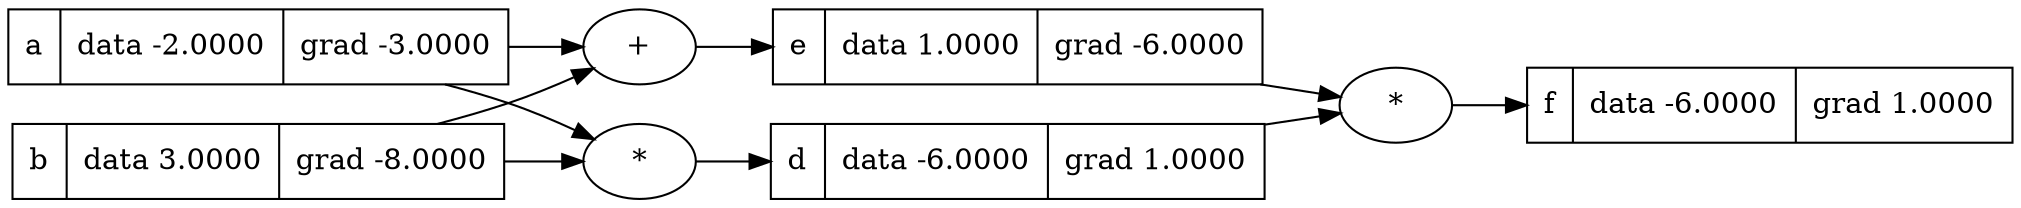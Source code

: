 digraph {
	graph [rankdir=LR]
	140539249796096 [label="{ a | data -2.0000 | grad -3.0000 }" shape=record]
	140539249796720 [label="{ f | data -6.0000 | grad 1.0000 }" shape=record]
	"140539249796720*" [label="*"]
	"140539249796720*" -> 140539249796720
	140539249796288 [label="{ b | data 3.0000 | grad -8.0000 }" shape=record]
	140539249796864 [label="{ e | data 1.0000 | grad -6.0000 }" shape=record]
	"140539249796864+" [label="+"]
	"140539249796864+" -> 140539249796864
	140539249797056 [label="{ d | data -6.0000 | grad 1.0000 }" shape=record]
	"140539249797056*" [label="*"]
	"140539249797056*" -> 140539249797056
	140539249796864 -> "140539249796720*"
	140539249797056 -> "140539249796720*"
	140539249796096 -> "140539249796864+"
	140539249796288 -> "140539249796864+"
	140539249796096 -> "140539249797056*"
	140539249796288 -> "140539249797056*"
}
